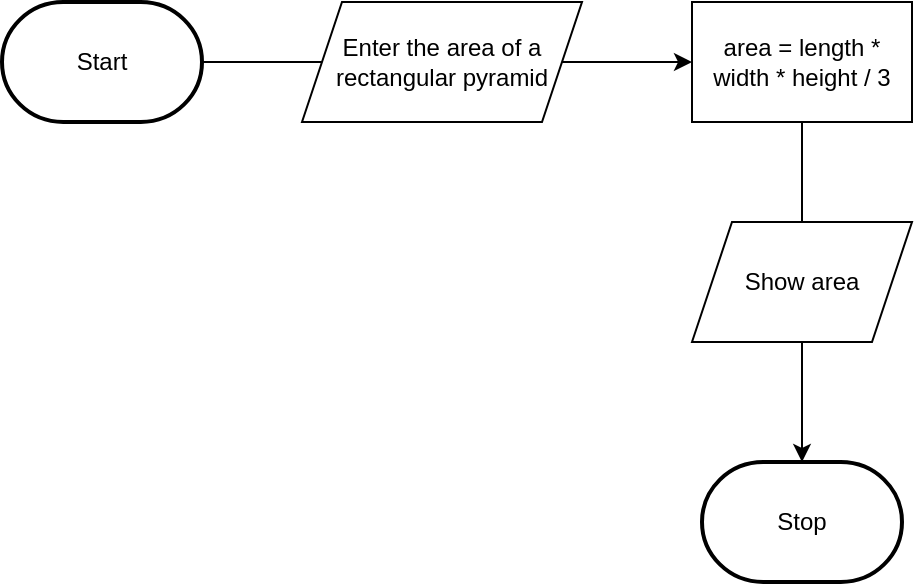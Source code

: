 <mxfile>
    <diagram id="HIP3nbAZw_EuaXWnEj3U" name="Page-1">
        <mxGraphModel dx="643" dy="444" grid="1" gridSize="10" guides="1" tooltips="1" connect="1" arrows="1" fold="1" page="1" pageScale="1" pageWidth="850" pageHeight="1100" math="0" shadow="0">
            <root>
                <mxCell id="0"/>
                <mxCell id="1" parent="0"/>
                <mxCell id="4" style="edgeStyle=orthogonalEdgeStyle;html=1;rounded=0;" parent="1" source="7" target="3" edge="1">
                    <mxGeometry relative="1" as="geometry"/>
                </mxCell>
                <mxCell id="2" value="Start" style="strokeWidth=2;html=1;shape=mxgraph.flowchart.terminator;whiteSpace=wrap;" parent="1" vertex="1">
                    <mxGeometry x="40" y="210" width="100" height="60" as="geometry"/>
                </mxCell>
                <mxCell id="3" value="Stop" style="strokeWidth=2;html=1;shape=mxgraph.flowchart.terminator;whiteSpace=wrap;" parent="1" vertex="1">
                    <mxGeometry x="390" y="440" width="100" height="60" as="geometry"/>
                </mxCell>
                <mxCell id="8" value="" style="edgeStyle=orthogonalEdgeStyle;html=1;rounded=0;" parent="1" source="2" target="7" edge="1">
                    <mxGeometry relative="1" as="geometry">
                        <mxPoint x="140" y="240" as="sourcePoint"/>
                        <mxPoint x="440" y="440" as="targetPoint"/>
                    </mxGeometry>
                </mxCell>
                <mxCell id="7" value="area = length * width * height / 3" style="whiteSpace=wrap;html=1;" parent="1" vertex="1">
                    <mxGeometry x="385" y="210" width="110" height="60" as="geometry"/>
                </mxCell>
                <mxCell id="6" value="Enter the area&lt;span style=&quot;background-color: transparent;&quot;&gt;&amp;nbsp;of&amp;nbsp;&lt;/span&gt;&lt;span style=&quot;background-color: transparent;&quot;&gt;a rectangular&amp;nbsp;&lt;/span&gt;&lt;span style=&quot;background-color: transparent;&quot;&gt;pyramid&lt;/span&gt;" style="shape=parallelogram;perimeter=parallelogramPerimeter;whiteSpace=wrap;html=1;fixedSize=1;" parent="1" vertex="1">
                    <mxGeometry x="190" y="210" width="140" height="60" as="geometry"/>
                </mxCell>
                <mxCell id="9" value="Show area" style="shape=parallelogram;perimeter=parallelogramPerimeter;whiteSpace=wrap;html=1;fixedSize=1;" parent="1" vertex="1">
                    <mxGeometry x="385" y="320" width="110" height="60" as="geometry"/>
                </mxCell>
            </root>
        </mxGraphModel>
    </diagram>
</mxfile>